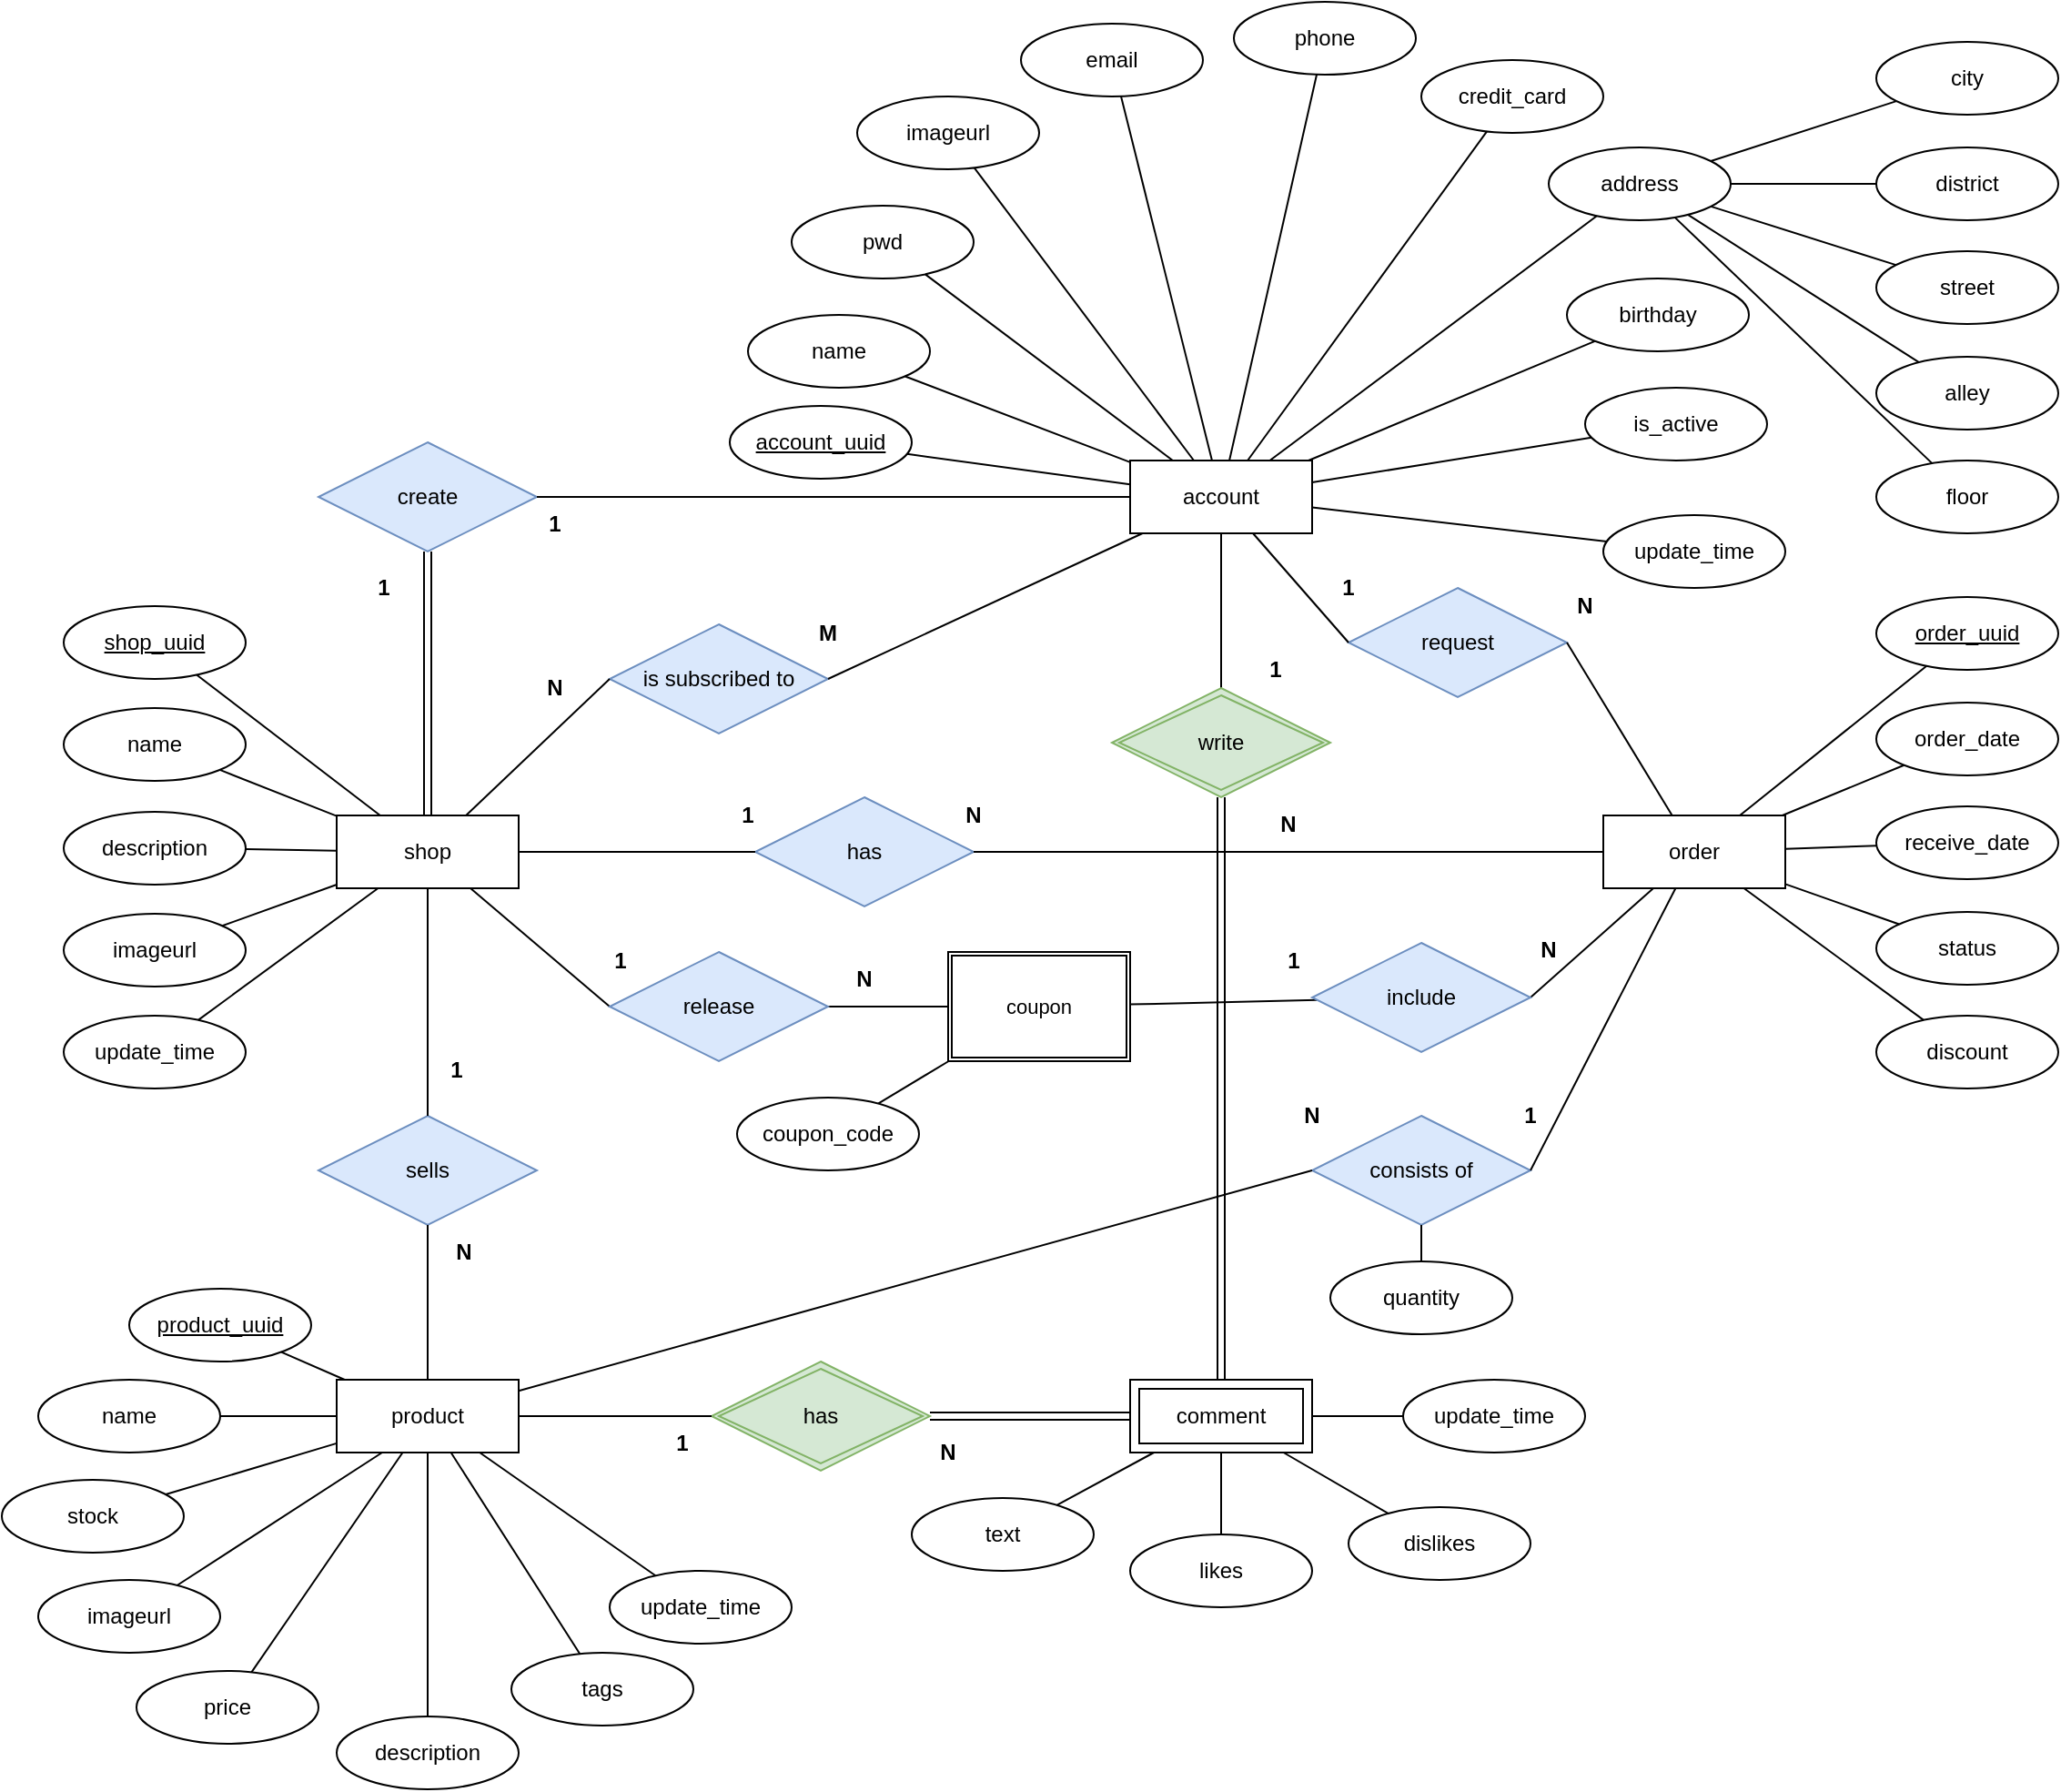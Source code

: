 <mxfile version="22.1.0" type="device">
  <diagram name="第 1 页" id="BFrUl_21zB2Qt-PV63rq">
    <mxGraphModel dx="913" dy="503" grid="1" gridSize="10" guides="1" tooltips="1" connect="1" arrows="1" fold="1" page="1" pageScale="1" pageWidth="827" pageHeight="1169" math="0" shadow="0">
      <root>
        <mxCell id="0" />
        <mxCell id="1" parent="0" />
        <mxCell id="BYbjB0AaW16P3pTyjjmu-1" value="account" style="whiteSpace=wrap;html=1;align=center;" parent="1" vertex="1">
          <mxGeometry x="810" y="290" width="100" height="40" as="geometry" />
        </mxCell>
        <mxCell id="BYbjB0AaW16P3pTyjjmu-126" style="edgeStyle=none;shape=connector;rounded=0;orthogonalLoop=1;jettySize=auto;html=1;entryX=0;entryY=0.5;entryDx=0;entryDy=0;labelBackgroundColor=default;strokeColor=default;align=center;verticalAlign=middle;fontFamily=Helvetica;fontSize=11;fontColor=default;endArrow=none;" parent="1" source="BYbjB0AaW16P3pTyjjmu-2" target="BYbjB0AaW16P3pTyjjmu-123" edge="1">
          <mxGeometry relative="1" as="geometry" />
        </mxCell>
        <mxCell id="BYbjB0AaW16P3pTyjjmu-2" value="shop" style="whiteSpace=wrap;html=1;align=center;" parent="1" vertex="1">
          <mxGeometry x="374" y="485" width="100" height="40" as="geometry" />
        </mxCell>
        <mxCell id="BYbjB0AaW16P3pTyjjmu-3" value="product" style="whiteSpace=wrap;html=1;align=center;" parent="1" vertex="1">
          <mxGeometry x="374" y="795" width="100" height="40" as="geometry" />
        </mxCell>
        <mxCell id="BYbjB0AaW16P3pTyjjmu-4" value="order" style="whiteSpace=wrap;html=1;align=center;" parent="1" vertex="1">
          <mxGeometry x="1070" y="485" width="100" height="40" as="geometry" />
        </mxCell>
        <mxCell id="BYbjB0AaW16P3pTyjjmu-5" value="name" style="ellipse;whiteSpace=wrap;html=1;align=center;" parent="1" vertex="1">
          <mxGeometry x="600" y="210" width="100" height="40" as="geometry" />
        </mxCell>
        <mxCell id="BYbjB0AaW16P3pTyjjmu-6" value="account_uuid" style="ellipse;whiteSpace=wrap;html=1;align=center;fontStyle=4;" parent="1" vertex="1">
          <mxGeometry x="590" y="260" width="100" height="40" as="geometry" />
        </mxCell>
        <mxCell id="BYbjB0AaW16P3pTyjjmu-7" value="pwd" style="ellipse;whiteSpace=wrap;html=1;align=center;" parent="1" vertex="1">
          <mxGeometry x="624" y="150" width="100" height="40" as="geometry" />
        </mxCell>
        <mxCell id="BYbjB0AaW16P3pTyjjmu-8" value="imageurl" style="ellipse;whiteSpace=wrap;html=1;align=center;" parent="1" vertex="1">
          <mxGeometry x="660" y="90" width="100" height="40" as="geometry" />
        </mxCell>
        <mxCell id="BYbjB0AaW16P3pTyjjmu-9" value="email" style="ellipse;whiteSpace=wrap;html=1;align=center;" parent="1" vertex="1">
          <mxGeometry x="750" y="50" width="100" height="40" as="geometry" />
        </mxCell>
        <mxCell id="BYbjB0AaW16P3pTyjjmu-10" value="phone" style="ellipse;whiteSpace=wrap;html=1;align=center;" parent="1" vertex="1">
          <mxGeometry x="867" y="38" width="100" height="40" as="geometry" />
        </mxCell>
        <mxCell id="BYbjB0AaW16P3pTyjjmu-11" value="address" style="ellipse;whiteSpace=wrap;html=1;align=center;" parent="1" vertex="1">
          <mxGeometry x="1040" y="118" width="100" height="40" as="geometry" />
        </mxCell>
        <mxCell id="BYbjB0AaW16P3pTyjjmu-12" value="credit_card" style="ellipse;whiteSpace=wrap;html=1;align=center;" parent="1" vertex="1">
          <mxGeometry x="970" y="70" width="100" height="40" as="geometry" />
        </mxCell>
        <mxCell id="BYbjB0AaW16P3pTyjjmu-13" value="birthday" style="ellipse;whiteSpace=wrap;html=1;align=center;" parent="1" vertex="1">
          <mxGeometry x="1050" y="190" width="100" height="40" as="geometry" />
        </mxCell>
        <mxCell id="BYbjB0AaW16P3pTyjjmu-14" value="update_time" style="ellipse;whiteSpace=wrap;html=1;align=center;" parent="1" vertex="1">
          <mxGeometry x="1070" y="320" width="100" height="40" as="geometry" />
        </mxCell>
        <mxCell id="BYbjB0AaW16P3pTyjjmu-15" value="create" style="shape=rhombus;perimeter=rhombusPerimeter;whiteSpace=wrap;html=1;align=center;fillColor=#dae8fc;strokeColor=#6c8ebf;" parent="1" vertex="1">
          <mxGeometry x="364" y="280" width="120" height="60" as="geometry" />
        </mxCell>
        <mxCell id="BYbjB0AaW16P3pTyjjmu-16" value="shop_uuid" style="ellipse;whiteSpace=wrap;html=1;align=center;fontStyle=4;" parent="1" vertex="1">
          <mxGeometry x="224" y="370" width="100" height="40" as="geometry" />
        </mxCell>
        <mxCell id="BYbjB0AaW16P3pTyjjmu-17" value="product_uuid" style="ellipse;whiteSpace=wrap;html=1;align=center;fontStyle=4;" parent="1" vertex="1">
          <mxGeometry x="260" y="745" width="100" height="40" as="geometry" />
        </mxCell>
        <mxCell id="BYbjB0AaW16P3pTyjjmu-18" value="order_uuid" style="ellipse;whiteSpace=wrap;html=1;align=center;fontStyle=4;" parent="1" vertex="1">
          <mxGeometry x="1220" y="365" width="100" height="40" as="geometry" />
        </mxCell>
        <mxCell id="BYbjB0AaW16P3pTyjjmu-19" value="name" style="ellipse;whiteSpace=wrap;html=1;align=center;" parent="1" vertex="1">
          <mxGeometry x="224" y="426" width="100" height="40" as="geometry" />
        </mxCell>
        <mxCell id="BYbjB0AaW16P3pTyjjmu-20" value="description" style="ellipse;whiteSpace=wrap;html=1;align=center;" parent="1" vertex="1">
          <mxGeometry x="224" y="483" width="100" height="40" as="geometry" />
        </mxCell>
        <mxCell id="BYbjB0AaW16P3pTyjjmu-21" value="imageurl" style="ellipse;whiteSpace=wrap;html=1;align=center;" parent="1" vertex="1">
          <mxGeometry x="224" y="539" width="100" height="40" as="geometry" />
        </mxCell>
        <mxCell id="BYbjB0AaW16P3pTyjjmu-22" value="update_time" style="ellipse;whiteSpace=wrap;html=1;align=center;" parent="1" vertex="1">
          <mxGeometry x="224" y="595" width="100" height="40" as="geometry" />
        </mxCell>
        <mxCell id="BYbjB0AaW16P3pTyjjmu-23" value="stock" style="ellipse;whiteSpace=wrap;html=1;align=center;" parent="1" vertex="1">
          <mxGeometry x="190" y="850" width="100" height="40" as="geometry" />
        </mxCell>
        <mxCell id="BYbjB0AaW16P3pTyjjmu-24" value="description" style="ellipse;whiteSpace=wrap;html=1;align=center;" parent="1" vertex="1">
          <mxGeometry x="374" y="980" width="100" height="40" as="geometry" />
        </mxCell>
        <mxCell id="BYbjB0AaW16P3pTyjjmu-25" value="price" style="ellipse;whiteSpace=wrap;html=1;align=center;" parent="1" vertex="1">
          <mxGeometry x="264" y="955" width="100" height="40" as="geometry" />
        </mxCell>
        <mxCell id="BYbjB0AaW16P3pTyjjmu-26" value="tags" style="ellipse;whiteSpace=wrap;html=1;align=center;" parent="1" vertex="1">
          <mxGeometry x="470" y="945" width="100" height="40" as="geometry" />
        </mxCell>
        <mxCell id="BYbjB0AaW16P3pTyjjmu-27" value="name" style="ellipse;whiteSpace=wrap;html=1;align=center;" parent="1" vertex="1">
          <mxGeometry x="210" y="795" width="100" height="40" as="geometry" />
        </mxCell>
        <mxCell id="BYbjB0AaW16P3pTyjjmu-28" value="update_time" style="ellipse;whiteSpace=wrap;html=1;align=center;" parent="1" vertex="1">
          <mxGeometry x="524" y="900" width="100" height="40" as="geometry" />
        </mxCell>
        <mxCell id="BYbjB0AaW16P3pTyjjmu-29" value="text" style="ellipse;whiteSpace=wrap;html=1;align=center;strokeColor=#000000;" parent="1" vertex="1">
          <mxGeometry x="690" y="860" width="100" height="40" as="geometry" />
        </mxCell>
        <mxCell id="BYbjB0AaW16P3pTyjjmu-30" value="dislikes" style="ellipse;whiteSpace=wrap;html=1;align=center;strokeColor=#000000;" parent="1" vertex="1">
          <mxGeometry x="930" y="865" width="100" height="40" as="geometry" />
        </mxCell>
        <mxCell id="BYbjB0AaW16P3pTyjjmu-31" value="likes" style="ellipse;whiteSpace=wrap;html=1;align=center;strokeColor=#000000;" parent="1" vertex="1">
          <mxGeometry x="810" y="880" width="100" height="40" as="geometry" />
        </mxCell>
        <mxCell id="BYbjB0AaW16P3pTyjjmu-32" value="update_time" style="ellipse;whiteSpace=wrap;html=1;align=center;strokeColor=#000000;" parent="1" vertex="1">
          <mxGeometry x="960" y="795" width="100" height="40" as="geometry" />
        </mxCell>
        <mxCell id="BYbjB0AaW16P3pTyjjmu-33" value="order_date" style="ellipse;whiteSpace=wrap;html=1;align=center;" parent="1" vertex="1">
          <mxGeometry x="1220" y="423" width="100" height="40" as="geometry" />
        </mxCell>
        <mxCell id="BYbjB0AaW16P3pTyjjmu-34" value="receive_date" style="ellipse;whiteSpace=wrap;html=1;align=center;" parent="1" vertex="1">
          <mxGeometry x="1220" y="480" width="100" height="40" as="geometry" />
        </mxCell>
        <mxCell id="BYbjB0AaW16P3pTyjjmu-35" value="status" style="ellipse;whiteSpace=wrap;html=1;align=center;" parent="1" vertex="1">
          <mxGeometry x="1220" y="538" width="100" height="40" as="geometry" />
        </mxCell>
        <mxCell id="BYbjB0AaW16P3pTyjjmu-36" value="discount" style="ellipse;whiteSpace=wrap;html=1;align=center;" parent="1" vertex="1">
          <mxGeometry x="1220" y="595" width="100" height="40" as="geometry" />
        </mxCell>
        <mxCell id="BYbjB0AaW16P3pTyjjmu-37" value="request" style="shape=rhombus;perimeter=rhombusPerimeter;whiteSpace=wrap;html=1;align=center;fillColor=#dae8fc;strokeColor=#6c8ebf;" parent="1" vertex="1">
          <mxGeometry x="930" y="360" width="120" height="60" as="geometry" />
        </mxCell>
        <mxCell id="BYbjB0AaW16P3pTyjjmu-38" value="is subscribed to" style="shape=rhombus;perimeter=rhombusPerimeter;whiteSpace=wrap;html=1;align=center;fillColor=#dae8fc;strokeColor=#6c8ebf;" parent="1" vertex="1">
          <mxGeometry x="524" y="380" width="120" height="60" as="geometry" />
        </mxCell>
        <mxCell id="BYbjB0AaW16P3pTyjjmu-39" value="has" style="shape=rhombus;perimeter=rhombusPerimeter;whiteSpace=wrap;html=1;align=center;fillColor=#dae8fc;strokeColor=#6c8ebf;" parent="1" vertex="1">
          <mxGeometry x="604" y="475" width="120" height="60" as="geometry" />
        </mxCell>
        <mxCell id="BYbjB0AaW16P3pTyjjmu-40" value="sells" style="shape=rhombus;perimeter=rhombusPerimeter;whiteSpace=wrap;html=1;align=center;fillColor=#dae8fc;strokeColor=#6c8ebf;" parent="1" vertex="1">
          <mxGeometry x="364" y="650" width="120" height="60" as="geometry" />
        </mxCell>
        <mxCell id="BYbjB0AaW16P3pTyjjmu-41" value="consists of" style="shape=rhombus;perimeter=rhombusPerimeter;whiteSpace=wrap;html=1;align=center;fillColor=#dae8fc;strokeColor=#6c8ebf;" parent="1" vertex="1">
          <mxGeometry x="910" y="650" width="120" height="60" as="geometry" />
        </mxCell>
        <mxCell id="BYbjB0AaW16P3pTyjjmu-42" value="" style="endArrow=none;html=1;rounded=0;" parent="1" source="BYbjB0AaW16P3pTyjjmu-6" target="BYbjB0AaW16P3pTyjjmu-1" edge="1">
          <mxGeometry relative="1" as="geometry">
            <mxPoint x="710" y="380" as="sourcePoint" />
            <mxPoint x="870" y="380" as="targetPoint" />
          </mxGeometry>
        </mxCell>
        <mxCell id="BYbjB0AaW16P3pTyjjmu-43" value="" style="endArrow=none;html=1;rounded=0;" parent="1" source="BYbjB0AaW16P3pTyjjmu-5" target="BYbjB0AaW16P3pTyjjmu-1" edge="1">
          <mxGeometry relative="1" as="geometry">
            <mxPoint x="680" y="253" as="sourcePoint" />
            <mxPoint x="799" y="267" as="targetPoint" />
          </mxGeometry>
        </mxCell>
        <mxCell id="BYbjB0AaW16P3pTyjjmu-44" value="" style="endArrow=none;html=1;rounded=0;" parent="1" source="BYbjB0AaW16P3pTyjjmu-7" target="BYbjB0AaW16P3pTyjjmu-1" edge="1">
          <mxGeometry relative="1" as="geometry">
            <mxPoint x="720" y="226" as="sourcePoint" />
            <mxPoint x="830" y="300" as="targetPoint" />
          </mxGeometry>
        </mxCell>
        <mxCell id="BYbjB0AaW16P3pTyjjmu-45" value="" style="endArrow=none;html=1;rounded=0;" parent="1" source="BYbjB0AaW16P3pTyjjmu-9" target="BYbjB0AaW16P3pTyjjmu-1" edge="1">
          <mxGeometry relative="1" as="geometry">
            <mxPoint x="861" y="203" as="sourcePoint" />
            <mxPoint x="850" y="280" as="targetPoint" />
          </mxGeometry>
        </mxCell>
        <mxCell id="BYbjB0AaW16P3pTyjjmu-46" value="" style="endArrow=none;html=1;rounded=0;" parent="1" source="BYbjB0AaW16P3pTyjjmu-8" target="BYbjB0AaW16P3pTyjjmu-1" edge="1">
          <mxGeometry relative="1" as="geometry">
            <mxPoint x="861" y="186" as="sourcePoint" />
            <mxPoint x="980" y="200" as="targetPoint" />
          </mxGeometry>
        </mxCell>
        <mxCell id="BYbjB0AaW16P3pTyjjmu-47" value="" style="endArrow=none;html=1;rounded=0;" parent="1" source="BYbjB0AaW16P3pTyjjmu-11" target="BYbjB0AaW16P3pTyjjmu-1" edge="1">
          <mxGeometry relative="1" as="geometry">
            <mxPoint x="886" y="253" as="sourcePoint" />
            <mxPoint x="1005" y="267" as="targetPoint" />
          </mxGeometry>
        </mxCell>
        <mxCell id="BYbjB0AaW16P3pTyjjmu-48" value="" style="endArrow=none;html=1;rounded=0;" parent="1" source="BYbjB0AaW16P3pTyjjmu-1" target="BYbjB0AaW16P3pTyjjmu-12" edge="1">
          <mxGeometry relative="1" as="geometry">
            <mxPoint x="886" y="266" as="sourcePoint" />
            <mxPoint x="1005" y="280" as="targetPoint" />
          </mxGeometry>
        </mxCell>
        <mxCell id="BYbjB0AaW16P3pTyjjmu-49" value="" style="endArrow=none;html=1;rounded=0;" parent="1" source="BYbjB0AaW16P3pTyjjmu-10" target="BYbjB0AaW16P3pTyjjmu-1" edge="1">
          <mxGeometry relative="1" as="geometry">
            <mxPoint x="886" y="226" as="sourcePoint" />
            <mxPoint x="1005" y="240" as="targetPoint" />
          </mxGeometry>
        </mxCell>
        <mxCell id="BYbjB0AaW16P3pTyjjmu-50" value="" style="endArrow=none;html=1;rounded=0;" parent="1" source="BYbjB0AaW16P3pTyjjmu-1" target="BYbjB0AaW16P3pTyjjmu-13" edge="1">
          <mxGeometry relative="1" as="geometry">
            <mxPoint x="880" y="280" as="sourcePoint" />
            <mxPoint x="999" y="294" as="targetPoint" />
          </mxGeometry>
        </mxCell>
        <mxCell id="BYbjB0AaW16P3pTyjjmu-51" value="" style="endArrow=none;html=1;rounded=0;" parent="1" source="BYbjB0AaW16P3pTyjjmu-1" target="BYbjB0AaW16P3pTyjjmu-14" edge="1">
          <mxGeometry relative="1" as="geometry">
            <mxPoint x="921" y="316" as="sourcePoint" />
            <mxPoint x="1040" y="330" as="targetPoint" />
          </mxGeometry>
        </mxCell>
        <mxCell id="BYbjB0AaW16P3pTyjjmu-52" value="" style="endArrow=none;html=1;rounded=0;" parent="1" source="BYbjB0AaW16P3pTyjjmu-16" target="BYbjB0AaW16P3pTyjjmu-2" edge="1">
          <mxGeometry relative="1" as="geometry">
            <mxPoint x="315" y="480" as="sourcePoint" />
            <mxPoint x="434" y="494" as="targetPoint" />
          </mxGeometry>
        </mxCell>
        <mxCell id="BYbjB0AaW16P3pTyjjmu-53" value="" style="endArrow=none;html=1;rounded=0;" parent="1" source="BYbjB0AaW16P3pTyjjmu-21" target="BYbjB0AaW16P3pTyjjmu-2" edge="1">
          <mxGeometry relative="1" as="geometry">
            <mxPoint x="224" y="556" as="sourcePoint" />
            <mxPoint x="343" y="570" as="targetPoint" />
          </mxGeometry>
        </mxCell>
        <mxCell id="BYbjB0AaW16P3pTyjjmu-54" value="" style="endArrow=none;html=1;rounded=0;" parent="1" source="BYbjB0AaW16P3pTyjjmu-19" target="BYbjB0AaW16P3pTyjjmu-2" edge="1">
          <mxGeometry relative="1" as="geometry">
            <mxPoint x="224.5" y="510" as="sourcePoint" />
            <mxPoint x="343.5" y="524" as="targetPoint" />
          </mxGeometry>
        </mxCell>
        <mxCell id="BYbjB0AaW16P3pTyjjmu-55" value="" style="endArrow=none;html=1;rounded=0;" parent="1" source="BYbjB0AaW16P3pTyjjmu-20" target="BYbjB0AaW16P3pTyjjmu-2" edge="1">
          <mxGeometry relative="1" as="geometry">
            <mxPoint x="214" y="536" as="sourcePoint" />
            <mxPoint x="333" y="550" as="targetPoint" />
          </mxGeometry>
        </mxCell>
        <mxCell id="BYbjB0AaW16P3pTyjjmu-56" value="" style="endArrow=none;html=1;rounded=0;" parent="1" source="BYbjB0AaW16P3pTyjjmu-17" target="BYbjB0AaW16P3pTyjjmu-3" edge="1">
          <mxGeometry relative="1" as="geometry">
            <mxPoint x="284" y="805" as="sourcePoint" />
            <mxPoint x="444" y="805" as="targetPoint" />
          </mxGeometry>
        </mxCell>
        <mxCell id="BYbjB0AaW16P3pTyjjmu-57" value="" style="endArrow=none;html=1;rounded=0;" parent="1" source="BYbjB0AaW16P3pTyjjmu-27" target="BYbjB0AaW16P3pTyjjmu-3" edge="1">
          <mxGeometry relative="1" as="geometry">
            <mxPoint x="332" y="839" as="sourcePoint" />
            <mxPoint x="384" y="832" as="targetPoint" />
          </mxGeometry>
        </mxCell>
        <mxCell id="BYbjB0AaW16P3pTyjjmu-58" value="" style="endArrow=none;html=1;rounded=0;" parent="1" source="BYbjB0AaW16P3pTyjjmu-23" target="BYbjB0AaW16P3pTyjjmu-3" edge="1">
          <mxGeometry relative="1" as="geometry">
            <mxPoint x="342" y="849" as="sourcePoint" />
            <mxPoint x="394" y="842" as="targetPoint" />
          </mxGeometry>
        </mxCell>
        <mxCell id="BYbjB0AaW16P3pTyjjmu-59" value="" style="endArrow=none;html=1;rounded=0;" parent="1" source="BYbjB0AaW16P3pTyjjmu-25" target="BYbjB0AaW16P3pTyjjmu-3" edge="1">
          <mxGeometry relative="1" as="geometry">
            <mxPoint x="352" y="859" as="sourcePoint" />
            <mxPoint x="404" y="852" as="targetPoint" />
          </mxGeometry>
        </mxCell>
        <mxCell id="BYbjB0AaW16P3pTyjjmu-60" value="" style="endArrow=none;html=1;rounded=0;" parent="1" source="BYbjB0AaW16P3pTyjjmu-24" target="BYbjB0AaW16P3pTyjjmu-3" edge="1">
          <mxGeometry relative="1" as="geometry">
            <mxPoint x="362" y="869" as="sourcePoint" />
            <mxPoint x="414" y="862" as="targetPoint" />
          </mxGeometry>
        </mxCell>
        <mxCell id="BYbjB0AaW16P3pTyjjmu-61" value="" style="endArrow=none;html=1;rounded=0;" parent="1" source="BYbjB0AaW16P3pTyjjmu-26" target="BYbjB0AaW16P3pTyjjmu-3" edge="1">
          <mxGeometry relative="1" as="geometry">
            <mxPoint x="372" y="879" as="sourcePoint" />
            <mxPoint x="424" y="872" as="targetPoint" />
          </mxGeometry>
        </mxCell>
        <mxCell id="BYbjB0AaW16P3pTyjjmu-62" value="" style="endArrow=none;html=1;rounded=0;" parent="1" source="BYbjB0AaW16P3pTyjjmu-3" target="BYbjB0AaW16P3pTyjjmu-28" edge="1">
          <mxGeometry relative="1" as="geometry">
            <mxPoint x="382" y="889" as="sourcePoint" />
            <mxPoint x="434" y="882" as="targetPoint" />
          </mxGeometry>
        </mxCell>
        <mxCell id="BYbjB0AaW16P3pTyjjmu-63" value="" style="endArrow=none;html=1;rounded=0;" parent="1" source="BYbjB0AaW16P3pTyjjmu-22" target="BYbjB0AaW16P3pTyjjmu-2" edge="1">
          <mxGeometry relative="1" as="geometry">
            <mxPoint x="334" y="590" as="sourcePoint" />
            <mxPoint x="386" y="583" as="targetPoint" />
          </mxGeometry>
        </mxCell>
        <mxCell id="BYbjB0AaW16P3pTyjjmu-64" value="" style="endArrow=none;html=1;rounded=0;" parent="1" source="BYbjB0AaW16P3pTyjjmu-29" target="BYbjB0AaW16P3pTyjjmu-97" edge="1">
          <mxGeometry relative="1" as="geometry">
            <mxPoint x="950" y="852" as="sourcePoint" />
            <mxPoint x="1024.286" y="780" as="targetPoint" />
          </mxGeometry>
        </mxCell>
        <mxCell id="BYbjB0AaW16P3pTyjjmu-65" value="" style="endArrow=none;html=1;rounded=0;" parent="1" source="BYbjB0AaW16P3pTyjjmu-31" target="BYbjB0AaW16P3pTyjjmu-97" edge="1">
          <mxGeometry relative="1" as="geometry">
            <mxPoint x="960" y="862" as="sourcePoint" />
            <mxPoint x="1037.5" y="780" as="targetPoint" />
          </mxGeometry>
        </mxCell>
        <mxCell id="BYbjB0AaW16P3pTyjjmu-66" value="" style="endArrow=none;html=1;rounded=0;" parent="1" source="BYbjB0AaW16P3pTyjjmu-30" target="BYbjB0AaW16P3pTyjjmu-97" edge="1">
          <mxGeometry relative="1" as="geometry">
            <mxPoint x="970" y="872" as="sourcePoint" />
            <mxPoint x="1053.333" y="780" as="targetPoint" />
          </mxGeometry>
        </mxCell>
        <mxCell id="BYbjB0AaW16P3pTyjjmu-67" value="" style="endArrow=none;html=1;rounded=0;" parent="1" source="BYbjB0AaW16P3pTyjjmu-32" target="BYbjB0AaW16P3pTyjjmu-97" edge="1">
          <mxGeometry relative="1" as="geometry">
            <mxPoint x="980" y="882" as="sourcePoint" />
            <mxPoint x="1080" y="778.75" as="targetPoint" />
          </mxGeometry>
        </mxCell>
        <mxCell id="BYbjB0AaW16P3pTyjjmu-68" value="" style="endArrow=none;html=1;rounded=0;" parent="1" source="BYbjB0AaW16P3pTyjjmu-4" target="BYbjB0AaW16P3pTyjjmu-36" edge="1">
          <mxGeometry relative="1" as="geometry">
            <mxPoint x="1180" y="560" as="sourcePoint" />
            <mxPoint x="1340" y="560" as="targetPoint" />
          </mxGeometry>
        </mxCell>
        <mxCell id="BYbjB0AaW16P3pTyjjmu-69" value="" style="endArrow=none;html=1;rounded=0;" parent="1" source="BYbjB0AaW16P3pTyjjmu-4" target="BYbjB0AaW16P3pTyjjmu-35" edge="1">
          <mxGeometry relative="1" as="geometry">
            <mxPoint x="1257" y="540" as="sourcePoint" />
            <mxPoint x="1326" y="592" as="targetPoint" />
          </mxGeometry>
        </mxCell>
        <mxCell id="BYbjB0AaW16P3pTyjjmu-70" value="" style="endArrow=none;html=1;rounded=0;" parent="1" source="BYbjB0AaW16P3pTyjjmu-4" target="BYbjB0AaW16P3pTyjjmu-34" edge="1">
          <mxGeometry relative="1" as="geometry">
            <mxPoint x="1267" y="550" as="sourcePoint" />
            <mxPoint x="1336" y="602" as="targetPoint" />
          </mxGeometry>
        </mxCell>
        <mxCell id="BYbjB0AaW16P3pTyjjmu-71" value="" style="endArrow=none;html=1;rounded=0;" parent="1" source="BYbjB0AaW16P3pTyjjmu-4" target="BYbjB0AaW16P3pTyjjmu-33" edge="1">
          <mxGeometry relative="1" as="geometry">
            <mxPoint x="1277" y="560" as="sourcePoint" />
            <mxPoint x="1346" y="612" as="targetPoint" />
          </mxGeometry>
        </mxCell>
        <mxCell id="BYbjB0AaW16P3pTyjjmu-72" value="" style="endArrow=none;html=1;rounded=0;" parent="1" source="BYbjB0AaW16P3pTyjjmu-4" target="BYbjB0AaW16P3pTyjjmu-18" edge="1">
          <mxGeometry relative="1" as="geometry">
            <mxPoint x="1287" y="570" as="sourcePoint" />
            <mxPoint x="1356" y="622" as="targetPoint" />
          </mxGeometry>
        </mxCell>
        <mxCell id="BYbjB0AaW16P3pTyjjmu-73" value="" style="endArrow=none;html=1;rounded=0;exitX=1;exitY=0.5;exitDx=0;exitDy=0;" parent="1" source="BYbjB0AaW16P3pTyjjmu-38" target="BYbjB0AaW16P3pTyjjmu-1" edge="1">
          <mxGeometry relative="1" as="geometry">
            <mxPoint x="630" y="540" as="sourcePoint" />
            <mxPoint x="790" y="540" as="targetPoint" />
          </mxGeometry>
        </mxCell>
        <mxCell id="BYbjB0AaW16P3pTyjjmu-74" value="" style="endArrow=none;html=1;rounded=0;entryX=0;entryY=0.5;entryDx=0;entryDy=0;" parent="1" source="BYbjB0AaW16P3pTyjjmu-2" target="BYbjB0AaW16P3pTyjjmu-38" edge="1">
          <mxGeometry relative="1" as="geometry">
            <mxPoint x="514" y="510" as="sourcePoint" />
            <mxPoint x="674" y="510" as="targetPoint" />
          </mxGeometry>
        </mxCell>
        <mxCell id="BYbjB0AaW16P3pTyjjmu-75" value="" style="endArrow=none;html=1;rounded=0;" parent="1" source="BYbjB0AaW16P3pTyjjmu-15" target="BYbjB0AaW16P3pTyjjmu-1" edge="1">
          <mxGeometry relative="1" as="geometry">
            <mxPoint x="630" y="540" as="sourcePoint" />
            <mxPoint x="790" y="540" as="targetPoint" />
          </mxGeometry>
        </mxCell>
        <mxCell id="BYbjB0AaW16P3pTyjjmu-76" value="" style="endArrow=none;html=1;rounded=0;" parent="1" source="BYbjB0AaW16P3pTyjjmu-98" target="BYbjB0AaW16P3pTyjjmu-1" edge="1">
          <mxGeometry relative="1" as="geometry">
            <mxPoint x="860" y="410" as="sourcePoint" />
            <mxPoint x="830" y="342" as="targetPoint" />
          </mxGeometry>
        </mxCell>
        <mxCell id="BYbjB0AaW16P3pTyjjmu-77" value="" style="endArrow=none;html=1;rounded=0;exitX=0;exitY=0.5;exitDx=0;exitDy=0;" parent="1" source="BYbjB0AaW16P3pTyjjmu-37" target="BYbjB0AaW16P3pTyjjmu-1" edge="1">
          <mxGeometry relative="1" as="geometry">
            <mxPoint x="631" y="400" as="sourcePoint" />
            <mxPoint x="840" y="352" as="targetPoint" />
          </mxGeometry>
        </mxCell>
        <mxCell id="BYbjB0AaW16P3pTyjjmu-78" value="" style="endArrow=none;html=1;rounded=0;entryX=1;entryY=0.5;entryDx=0;entryDy=0;" parent="1" source="BYbjB0AaW16P3pTyjjmu-4" target="BYbjB0AaW16P3pTyjjmu-37" edge="1">
          <mxGeometry relative="1" as="geometry">
            <mxPoint x="651" y="420" as="sourcePoint" />
            <mxPoint x="860" y="372" as="targetPoint" />
          </mxGeometry>
        </mxCell>
        <mxCell id="BYbjB0AaW16P3pTyjjmu-79" value="" style="endArrow=none;html=1;rounded=0;entryX=0;entryY=0.5;entryDx=0;entryDy=0;" parent="1" source="BYbjB0AaW16P3pTyjjmu-2" target="BYbjB0AaW16P3pTyjjmu-39" edge="1">
          <mxGeometry relative="1" as="geometry">
            <mxPoint x="661" y="430" as="sourcePoint" />
            <mxPoint x="870" y="382" as="targetPoint" />
          </mxGeometry>
        </mxCell>
        <mxCell id="BYbjB0AaW16P3pTyjjmu-80" value="" style="endArrow=none;html=1;rounded=0;" parent="1" source="BYbjB0AaW16P3pTyjjmu-2" target="BYbjB0AaW16P3pTyjjmu-40" edge="1">
          <mxGeometry relative="1" as="geometry">
            <mxPoint x="565" y="420" as="sourcePoint" />
            <mxPoint x="774" y="372" as="targetPoint" />
          </mxGeometry>
        </mxCell>
        <mxCell id="BYbjB0AaW16P3pTyjjmu-81" value="" style="endArrow=none;html=1;rounded=0;" parent="1" source="BYbjB0AaW16P3pTyjjmu-40" target="BYbjB0AaW16P3pTyjjmu-3" edge="1">
          <mxGeometry relative="1" as="geometry">
            <mxPoint x="660" y="770" as="sourcePoint" />
            <mxPoint x="820" y="770" as="targetPoint" />
          </mxGeometry>
        </mxCell>
        <mxCell id="BYbjB0AaW16P3pTyjjmu-82" value="" style="endArrow=none;html=1;rounded=0;exitX=1;exitY=0.5;exitDx=0;exitDy=0;" parent="1" source="BYbjB0AaW16P3pTyjjmu-41" target="BYbjB0AaW16P3pTyjjmu-4" edge="1">
          <mxGeometry relative="1" as="geometry">
            <mxPoint x="1060" y="650" as="sourcePoint" />
            <mxPoint x="1220" y="650" as="targetPoint" />
          </mxGeometry>
        </mxCell>
        <mxCell id="BYbjB0AaW16P3pTyjjmu-83" value="" style="endArrow=none;html=1;rounded=0;entryX=0;entryY=0.5;entryDx=0;entryDy=0;" parent="1" source="BYbjB0AaW16P3pTyjjmu-3" target="BYbjB0AaW16P3pTyjjmu-41" edge="1">
          <mxGeometry relative="1" as="geometry">
            <mxPoint x="630" y="720" as="sourcePoint" />
            <mxPoint x="790" y="720" as="targetPoint" />
          </mxGeometry>
        </mxCell>
        <mxCell id="BYbjB0AaW16P3pTyjjmu-84" value="&lt;b&gt;1&lt;/b&gt;" style="text;html=1;strokeColor=none;fillColor=none;align=center;verticalAlign=middle;whiteSpace=wrap;rounded=0;" parent="1" vertex="1">
          <mxGeometry x="464" y="310" width="60" height="30" as="geometry" />
        </mxCell>
        <mxCell id="BYbjB0AaW16P3pTyjjmu-85" value="&lt;b&gt;1&lt;/b&gt;" style="text;html=1;strokeColor=none;fillColor=none;align=center;verticalAlign=middle;whiteSpace=wrap;rounded=0;" parent="1" vertex="1">
          <mxGeometry x="370" y="345" width="60" height="30" as="geometry" />
        </mxCell>
        <mxCell id="BYbjB0AaW16P3pTyjjmu-86" value="&lt;b&gt;N&lt;/b&gt;" style="text;html=1;strokeColor=none;fillColor=none;align=center;verticalAlign=middle;whiteSpace=wrap;rounded=0;" parent="1" vertex="1">
          <mxGeometry x="464" y="400" width="60" height="30" as="geometry" />
        </mxCell>
        <mxCell id="BYbjB0AaW16P3pTyjjmu-87" value="&lt;b&gt;M&lt;/b&gt;" style="text;html=1;strokeColor=none;fillColor=none;align=center;verticalAlign=middle;whiteSpace=wrap;rounded=0;" parent="1" vertex="1">
          <mxGeometry x="614" y="370" width="60" height="30" as="geometry" />
        </mxCell>
        <mxCell id="BYbjB0AaW16P3pTyjjmu-88" value="" style="endArrow=none;html=1;rounded=0;" parent="1" source="BYbjB0AaW16P3pTyjjmu-39" target="BYbjB0AaW16P3pTyjjmu-4" edge="1">
          <mxGeometry relative="1" as="geometry">
            <mxPoint x="840" y="508.82" as="sourcePoint" />
            <mxPoint x="1000" y="508.82" as="targetPoint" />
          </mxGeometry>
        </mxCell>
        <mxCell id="BYbjB0AaW16P3pTyjjmu-89" value="&lt;b&gt;1&lt;/b&gt;" style="text;html=1;strokeColor=none;fillColor=none;align=center;verticalAlign=middle;whiteSpace=wrap;rounded=0;" parent="1" vertex="1">
          <mxGeometry x="900" y="345" width="60" height="30" as="geometry" />
        </mxCell>
        <mxCell id="BYbjB0AaW16P3pTyjjmu-90" value="&lt;b&gt;N&lt;/b&gt;" style="text;html=1;strokeColor=none;fillColor=none;align=center;verticalAlign=middle;whiteSpace=wrap;rounded=0;" parent="1" vertex="1">
          <mxGeometry x="1030" y="355" width="60" height="30" as="geometry" />
        </mxCell>
        <mxCell id="BYbjB0AaW16P3pTyjjmu-91" value="&lt;b&gt;N&lt;/b&gt;" style="text;html=1;strokeColor=none;fillColor=none;align=center;verticalAlign=middle;whiteSpace=wrap;rounded=0;" parent="1" vertex="1">
          <mxGeometry x="880" y="635" width="60" height="30" as="geometry" />
        </mxCell>
        <mxCell id="BYbjB0AaW16P3pTyjjmu-92" value="&lt;b&gt;1&lt;/b&gt;" style="text;html=1;strokeColor=none;fillColor=none;align=center;verticalAlign=middle;whiteSpace=wrap;rounded=0;" parent="1" vertex="1">
          <mxGeometry x="1000" y="635" width="60" height="30" as="geometry" />
        </mxCell>
        <mxCell id="BYbjB0AaW16P3pTyjjmu-93" value="&lt;b&gt;1&lt;/b&gt;" style="text;html=1;strokeColor=none;fillColor=none;align=center;verticalAlign=middle;whiteSpace=wrap;rounded=0;" parent="1" vertex="1">
          <mxGeometry x="570" y="470" width="60" height="30" as="geometry" />
        </mxCell>
        <mxCell id="BYbjB0AaW16P3pTyjjmu-94" value="&lt;b&gt;N&lt;/b&gt;" style="text;html=1;strokeColor=none;fillColor=none;align=center;verticalAlign=middle;whiteSpace=wrap;rounded=0;" parent="1" vertex="1">
          <mxGeometry x="694" y="470" width="60" height="30" as="geometry" />
        </mxCell>
        <mxCell id="BYbjB0AaW16P3pTyjjmu-95" value="&lt;b&gt;1&lt;/b&gt;" style="text;html=1;strokeColor=none;fillColor=none;align=center;verticalAlign=middle;whiteSpace=wrap;rounded=0;" parent="1" vertex="1">
          <mxGeometry x="410" y="610" width="60" height="30" as="geometry" />
        </mxCell>
        <mxCell id="BYbjB0AaW16P3pTyjjmu-96" value="&lt;b&gt;N&lt;/b&gt;" style="text;html=1;strokeColor=none;fillColor=none;align=center;verticalAlign=middle;whiteSpace=wrap;rounded=0;" parent="1" vertex="1">
          <mxGeometry x="414" y="710" width="60" height="30" as="geometry" />
        </mxCell>
        <mxCell id="BYbjB0AaW16P3pTyjjmu-97" value="comment" style="shape=ext;margin=3;double=1;whiteSpace=wrap;html=1;align=center;" parent="1" vertex="1">
          <mxGeometry x="810" y="795" width="100" height="40" as="geometry" />
        </mxCell>
        <mxCell id="BYbjB0AaW16P3pTyjjmu-98" value="write" style="shape=rhombus;double=1;perimeter=rhombusPerimeter;whiteSpace=wrap;html=1;align=center;fillColor=#d5e8d4;strokeColor=#82b366;" parent="1" vertex="1">
          <mxGeometry x="800" y="415" width="120" height="60" as="geometry" />
        </mxCell>
        <mxCell id="BYbjB0AaW16P3pTyjjmu-99" value="" style="shape=link;html=1;rounded=0;" parent="1" source="BYbjB0AaW16P3pTyjjmu-98" target="BYbjB0AaW16P3pTyjjmu-97" edge="1">
          <mxGeometry width="100" relative="1" as="geometry">
            <mxPoint x="910" y="670" as="sourcePoint" />
            <mxPoint x="1010" y="670" as="targetPoint" />
          </mxGeometry>
        </mxCell>
        <mxCell id="BYbjB0AaW16P3pTyjjmu-100" value="&lt;b&gt;1&lt;/b&gt;" style="text;html=1;strokeColor=none;fillColor=none;align=center;verticalAlign=middle;whiteSpace=wrap;rounded=0;" parent="1" vertex="1">
          <mxGeometry x="860" y="390" width="60" height="30" as="geometry" />
        </mxCell>
        <mxCell id="BYbjB0AaW16P3pTyjjmu-101" value="&lt;b&gt;N&lt;/b&gt;" style="text;html=1;strokeColor=none;fillColor=none;align=center;verticalAlign=middle;whiteSpace=wrap;rounded=0;" parent="1" vertex="1">
          <mxGeometry x="867" y="475" width="60" height="30" as="geometry" />
        </mxCell>
        <mxCell id="BYbjB0AaW16P3pTyjjmu-102" value="" style="shape=link;html=1;rounded=0;" parent="1" source="BYbjB0AaW16P3pTyjjmu-15" target="BYbjB0AaW16P3pTyjjmu-2" edge="1">
          <mxGeometry width="100" relative="1" as="geometry">
            <mxPoint x="384" y="429.13" as="sourcePoint" />
            <mxPoint x="484" y="429.13" as="targetPoint" />
          </mxGeometry>
        </mxCell>
        <mxCell id="BYbjB0AaW16P3pTyjjmu-103" value="has" style="shape=rhombus;double=1;perimeter=rhombusPerimeter;whiteSpace=wrap;html=1;align=center;fillColor=#d5e8d4;strokeColor=#82b366;" parent="1" vertex="1">
          <mxGeometry x="580" y="785" width="120" height="60" as="geometry" />
        </mxCell>
        <mxCell id="BYbjB0AaW16P3pTyjjmu-104" value="" style="endArrow=none;html=1;rounded=0;" parent="1" source="BYbjB0AaW16P3pTyjjmu-103" target="BYbjB0AaW16P3pTyjjmu-3" edge="1">
          <mxGeometry width="50" height="50" relative="1" as="geometry">
            <mxPoint x="760" y="700" as="sourcePoint" />
            <mxPoint x="810" y="650" as="targetPoint" />
          </mxGeometry>
        </mxCell>
        <mxCell id="BYbjB0AaW16P3pTyjjmu-105" value="" style="shape=link;html=1;rounded=0;" parent="1" source="BYbjB0AaW16P3pTyjjmu-103" target="BYbjB0AaW16P3pTyjjmu-97" edge="1">
          <mxGeometry width="100" relative="1" as="geometry">
            <mxPoint x="830" y="750" as="sourcePoint" />
            <mxPoint x="930" y="750" as="targetPoint" />
          </mxGeometry>
        </mxCell>
        <mxCell id="BYbjB0AaW16P3pTyjjmu-106" value="&lt;b&gt;1&lt;/b&gt;" style="text;html=1;strokeColor=none;fillColor=none;align=center;verticalAlign=middle;whiteSpace=wrap;rounded=0;" parent="1" vertex="1">
          <mxGeometry x="534" y="815" width="60" height="30" as="geometry" />
        </mxCell>
        <mxCell id="BYbjB0AaW16P3pTyjjmu-107" value="&lt;b&gt;N&lt;/b&gt;" style="text;html=1;strokeColor=none;fillColor=none;align=center;verticalAlign=middle;whiteSpace=wrap;rounded=0;" parent="1" vertex="1">
          <mxGeometry x="680" y="820" width="60" height="30" as="geometry" />
        </mxCell>
        <mxCell id="BYbjB0AaW16P3pTyjjmu-108" value="city" style="ellipse;whiteSpace=wrap;html=1;align=center;" parent="1" vertex="1">
          <mxGeometry x="1220" y="60" width="100" height="40" as="geometry" />
        </mxCell>
        <mxCell id="BYbjB0AaW16P3pTyjjmu-109" value="district" style="ellipse;whiteSpace=wrap;html=1;align=center;" parent="1" vertex="1">
          <mxGeometry x="1220" y="118" width="100" height="40" as="geometry" />
        </mxCell>
        <mxCell id="BYbjB0AaW16P3pTyjjmu-110" value="street" style="ellipse;whiteSpace=wrap;html=1;align=center;" parent="1" vertex="1">
          <mxGeometry x="1220" y="175" width="100" height="40" as="geometry" />
        </mxCell>
        <mxCell id="BYbjB0AaW16P3pTyjjmu-111" value="" style="endArrow=none;html=1;rounded=0;" parent="1" source="BYbjB0AaW16P3pTyjjmu-11" target="BYbjB0AaW16P3pTyjjmu-108" edge="1">
          <mxGeometry relative="1" as="geometry">
            <mxPoint x="850" y="280" as="sourcePoint" />
            <mxPoint x="1010" y="280" as="targetPoint" />
          </mxGeometry>
        </mxCell>
        <mxCell id="BYbjB0AaW16P3pTyjjmu-112" value="" style="endArrow=none;html=1;rounded=0;" parent="1" source="BYbjB0AaW16P3pTyjjmu-11" target="BYbjB0AaW16P3pTyjjmu-109" edge="1">
          <mxGeometry relative="1" as="geometry">
            <mxPoint x="1068" y="103" as="sourcePoint" />
            <mxPoint x="1112" y="77" as="targetPoint" />
          </mxGeometry>
        </mxCell>
        <mxCell id="BYbjB0AaW16P3pTyjjmu-113" value="" style="endArrow=none;html=1;rounded=0;" parent="1" source="BYbjB0AaW16P3pTyjjmu-11" target="BYbjB0AaW16P3pTyjjmu-110" edge="1">
          <mxGeometry relative="1" as="geometry">
            <mxPoint x="1078" y="113" as="sourcePoint" />
            <mxPoint x="1122" y="87" as="targetPoint" />
          </mxGeometry>
        </mxCell>
        <mxCell id="BYbjB0AaW16P3pTyjjmu-114" value="alley" style="ellipse;whiteSpace=wrap;html=1;align=center;" parent="1" vertex="1">
          <mxGeometry x="1220" y="233" width="100" height="40" as="geometry" />
        </mxCell>
        <mxCell id="BYbjB0AaW16P3pTyjjmu-115" value="floor" style="ellipse;whiteSpace=wrap;html=1;align=center;" parent="1" vertex="1">
          <mxGeometry x="1220" y="290" width="100" height="40" as="geometry" />
        </mxCell>
        <mxCell id="BYbjB0AaW16P3pTyjjmu-116" value="" style="endArrow=none;html=1;rounded=0;" parent="1" source="BYbjB0AaW16P3pTyjjmu-11" target="BYbjB0AaW16P3pTyjjmu-115" edge="1">
          <mxGeometry relative="1" as="geometry">
            <mxPoint x="1099" y="134" as="sourcePoint" />
            <mxPoint x="1241" y="146" as="targetPoint" />
          </mxGeometry>
        </mxCell>
        <mxCell id="BYbjB0AaW16P3pTyjjmu-117" value="" style="endArrow=none;html=1;rounded=0;" parent="1" source="BYbjB0AaW16P3pTyjjmu-1" target="BYbjB0AaW16P3pTyjjmu-119" edge="1">
          <mxGeometry relative="1" as="geometry">
            <mxPoint x="960" y="280" as="sourcePoint" />
            <mxPoint x="1102" y="292" as="targetPoint" />
          </mxGeometry>
        </mxCell>
        <mxCell id="BYbjB0AaW16P3pTyjjmu-118" value="" style="endArrow=none;html=1;rounded=0;" parent="1" source="BYbjB0AaW16P3pTyjjmu-11" target="BYbjB0AaW16P3pTyjjmu-114" edge="1">
          <mxGeometry relative="1" as="geometry">
            <mxPoint x="1119" y="154" as="sourcePoint" />
            <mxPoint x="1261" y="166" as="targetPoint" />
          </mxGeometry>
        </mxCell>
        <mxCell id="BYbjB0AaW16P3pTyjjmu-119" value="is_active" style="ellipse;whiteSpace=wrap;html=1;align=center;" parent="1" vertex="1">
          <mxGeometry x="1060" y="250" width="100" height="40" as="geometry" />
        </mxCell>
        <mxCell id="BYbjB0AaW16P3pTyjjmu-120" value="quantity" style="ellipse;whiteSpace=wrap;html=1;align=center;" parent="1" vertex="1">
          <mxGeometry x="920" y="730" width="100" height="40" as="geometry" />
        </mxCell>
        <mxCell id="BYbjB0AaW16P3pTyjjmu-121" value="" style="endArrow=none;html=1;rounded=0;" parent="1" source="BYbjB0AaW16P3pTyjjmu-41" target="BYbjB0AaW16P3pTyjjmu-120" edge="1">
          <mxGeometry relative="1" as="geometry">
            <mxPoint x="1110" y="720" as="sourcePoint" />
            <mxPoint x="1270" y="720" as="targetPoint" />
          </mxGeometry>
        </mxCell>
        <mxCell id="BYbjB0AaW16P3pTyjjmu-127" style="edgeStyle=none;shape=connector;rounded=0;orthogonalLoop=1;jettySize=auto;html=1;entryX=0;entryY=0.5;entryDx=0;entryDy=0;labelBackgroundColor=default;strokeColor=default;align=center;verticalAlign=middle;fontFamily=Helvetica;fontSize=11;fontColor=default;endArrow=none;" parent="1" source="BYbjB0AaW16P3pTyjjmu-123" target="BYbjB0AaW16P3pTyjjmu-130" edge="1">
          <mxGeometry relative="1" as="geometry">
            <mxPoint x="747" y="590" as="targetPoint" />
          </mxGeometry>
        </mxCell>
        <mxCell id="BYbjB0AaW16P3pTyjjmu-123" value="release" style="shape=rhombus;perimeter=rhombusPerimeter;whiteSpace=wrap;html=1;align=center;fillColor=#dae8fc;strokeColor=#6c8ebf;" parent="1" vertex="1">
          <mxGeometry x="524" y="560" width="120" height="60" as="geometry" />
        </mxCell>
        <mxCell id="BYbjB0AaW16P3pTyjjmu-131" style="edgeStyle=none;shape=connector;rounded=0;orthogonalLoop=1;jettySize=auto;html=1;labelBackgroundColor=default;strokeColor=default;align=center;verticalAlign=middle;fontFamily=Helvetica;fontSize=11;fontColor=default;endArrow=none;" parent="1" source="BYbjB0AaW16P3pTyjjmu-128" target="BYbjB0AaW16P3pTyjjmu-130" edge="1">
          <mxGeometry relative="1" as="geometry" />
        </mxCell>
        <mxCell id="BYbjB0AaW16P3pTyjjmu-128" value="coupon_code" style="ellipse;whiteSpace=wrap;html=1;align=center;" parent="1" vertex="1">
          <mxGeometry x="594" y="640" width="100" height="40" as="geometry" />
        </mxCell>
        <mxCell id="BYbjB0AaW16P3pTyjjmu-141" style="edgeStyle=none;shape=connector;rounded=0;orthogonalLoop=1;jettySize=auto;html=1;labelBackgroundColor=default;strokeColor=default;align=center;verticalAlign=middle;fontFamily=Helvetica;fontSize=11;fontColor=default;endArrow=none;" parent="1" source="BYbjB0AaW16P3pTyjjmu-130" target="BYbjB0AaW16P3pTyjjmu-140" edge="1">
          <mxGeometry relative="1" as="geometry" />
        </mxCell>
        <mxCell id="BYbjB0AaW16P3pTyjjmu-130" value="coupon" style="shape=ext;double=1;rounded=0;whiteSpace=wrap;html=1;fontFamily=Helvetica;fontSize=11;fontColor=default;" parent="1" vertex="1">
          <mxGeometry x="710" y="560" width="100" height="60" as="geometry" />
        </mxCell>
        <mxCell id="BYbjB0AaW16P3pTyjjmu-135" value="&lt;b&gt;1&lt;/b&gt;" style="text;html=1;strokeColor=none;fillColor=none;align=center;verticalAlign=middle;whiteSpace=wrap;rounded=0;" parent="1" vertex="1">
          <mxGeometry x="500" y="550" width="60" height="30" as="geometry" />
        </mxCell>
        <mxCell id="BYbjB0AaW16P3pTyjjmu-136" value="&lt;b&gt;N&lt;/b&gt;" style="text;html=1;strokeColor=none;fillColor=none;align=center;verticalAlign=middle;whiteSpace=wrap;rounded=0;" parent="1" vertex="1">
          <mxGeometry x="634" y="560" width="60" height="30" as="geometry" />
        </mxCell>
        <mxCell id="BYbjB0AaW16P3pTyjjmu-142" style="edgeStyle=none;shape=connector;rounded=0;orthogonalLoop=1;jettySize=auto;html=1;labelBackgroundColor=default;strokeColor=default;align=center;verticalAlign=middle;fontFamily=Helvetica;fontSize=11;fontColor=default;endArrow=none;exitX=1;exitY=0.5;exitDx=0;exitDy=0;" parent="1" source="BYbjB0AaW16P3pTyjjmu-140" target="BYbjB0AaW16P3pTyjjmu-4" edge="1">
          <mxGeometry relative="1" as="geometry" />
        </mxCell>
        <mxCell id="BYbjB0AaW16P3pTyjjmu-140" value="include" style="shape=rhombus;perimeter=rhombusPerimeter;whiteSpace=wrap;html=1;align=center;fillColor=#dae8fc;strokeColor=#6c8ebf;" parent="1" vertex="1">
          <mxGeometry x="910" y="555" width="120" height="60" as="geometry" />
        </mxCell>
        <mxCell id="BYbjB0AaW16P3pTyjjmu-146" value="&lt;b&gt;1&lt;/b&gt;" style="text;html=1;strokeColor=none;fillColor=none;align=center;verticalAlign=middle;whiteSpace=wrap;rounded=0;" parent="1" vertex="1">
          <mxGeometry x="870" y="550" width="60" height="30" as="geometry" />
        </mxCell>
        <mxCell id="BYbjB0AaW16P3pTyjjmu-147" value="&lt;b&gt;N&lt;/b&gt;" style="text;html=1;strokeColor=none;fillColor=none;align=center;verticalAlign=middle;whiteSpace=wrap;rounded=0;" parent="1" vertex="1">
          <mxGeometry x="1010" y="544" width="60" height="30" as="geometry" />
        </mxCell>
        <mxCell id="l9RWxwX0V76ByVYaG6gp-4" style="edgeStyle=none;shape=connector;rounded=0;orthogonalLoop=1;jettySize=auto;html=1;entryX=0.25;entryY=1;entryDx=0;entryDy=0;labelBackgroundColor=default;strokeColor=default;align=center;verticalAlign=middle;fontFamily=Helvetica;fontSize=11;fontColor=default;endArrow=none;" edge="1" parent="1" source="l9RWxwX0V76ByVYaG6gp-2" target="BYbjB0AaW16P3pTyjjmu-3">
          <mxGeometry relative="1" as="geometry" />
        </mxCell>
        <mxCell id="l9RWxwX0V76ByVYaG6gp-2" value="imageurl" style="ellipse;whiteSpace=wrap;html=1;align=center;" vertex="1" parent="1">
          <mxGeometry x="210" y="905" width="100" height="40" as="geometry" />
        </mxCell>
      </root>
    </mxGraphModel>
  </diagram>
</mxfile>
